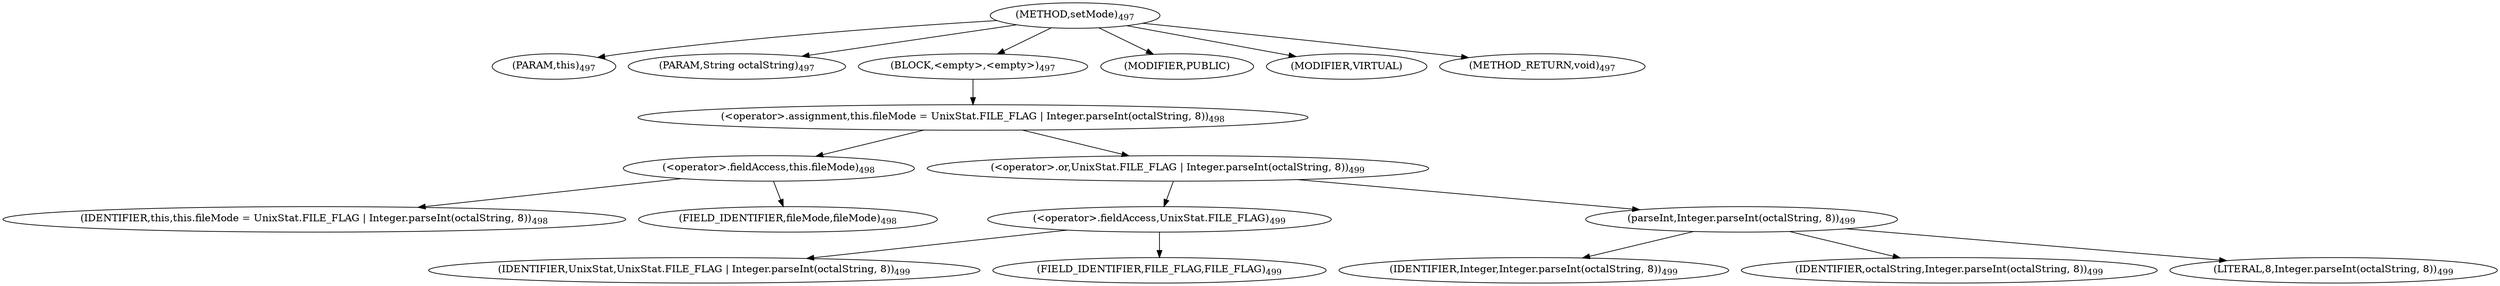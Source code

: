 digraph "setMode" {  
"1225" [label = <(METHOD,setMode)<SUB>497</SUB>> ]
"65" [label = <(PARAM,this)<SUB>497</SUB>> ]
"1226" [label = <(PARAM,String octalString)<SUB>497</SUB>> ]
"1227" [label = <(BLOCK,&lt;empty&gt;,&lt;empty&gt;)<SUB>497</SUB>> ]
"1228" [label = <(&lt;operator&gt;.assignment,this.fileMode = UnixStat.FILE_FLAG | Integer.parseInt(octalString, 8))<SUB>498</SUB>> ]
"1229" [label = <(&lt;operator&gt;.fieldAccess,this.fileMode)<SUB>498</SUB>> ]
"64" [label = <(IDENTIFIER,this,this.fileMode = UnixStat.FILE_FLAG | Integer.parseInt(octalString, 8))<SUB>498</SUB>> ]
"1230" [label = <(FIELD_IDENTIFIER,fileMode,fileMode)<SUB>498</SUB>> ]
"1231" [label = <(&lt;operator&gt;.or,UnixStat.FILE_FLAG | Integer.parseInt(octalString, 8))<SUB>499</SUB>> ]
"1232" [label = <(&lt;operator&gt;.fieldAccess,UnixStat.FILE_FLAG)<SUB>499</SUB>> ]
"1233" [label = <(IDENTIFIER,UnixStat,UnixStat.FILE_FLAG | Integer.parseInt(octalString, 8))<SUB>499</SUB>> ]
"1234" [label = <(FIELD_IDENTIFIER,FILE_FLAG,FILE_FLAG)<SUB>499</SUB>> ]
"1235" [label = <(parseInt,Integer.parseInt(octalString, 8))<SUB>499</SUB>> ]
"1236" [label = <(IDENTIFIER,Integer,Integer.parseInt(octalString, 8))<SUB>499</SUB>> ]
"1237" [label = <(IDENTIFIER,octalString,Integer.parseInt(octalString, 8))<SUB>499</SUB>> ]
"1238" [label = <(LITERAL,8,Integer.parseInt(octalString, 8))<SUB>499</SUB>> ]
"1239" [label = <(MODIFIER,PUBLIC)> ]
"1240" [label = <(MODIFIER,VIRTUAL)> ]
"1241" [label = <(METHOD_RETURN,void)<SUB>497</SUB>> ]
  "1225" -> "65" 
  "1225" -> "1226" 
  "1225" -> "1227" 
  "1225" -> "1239" 
  "1225" -> "1240" 
  "1225" -> "1241" 
  "1227" -> "1228" 
  "1228" -> "1229" 
  "1228" -> "1231" 
  "1229" -> "64" 
  "1229" -> "1230" 
  "1231" -> "1232" 
  "1231" -> "1235" 
  "1232" -> "1233" 
  "1232" -> "1234" 
  "1235" -> "1236" 
  "1235" -> "1237" 
  "1235" -> "1238" 
}
